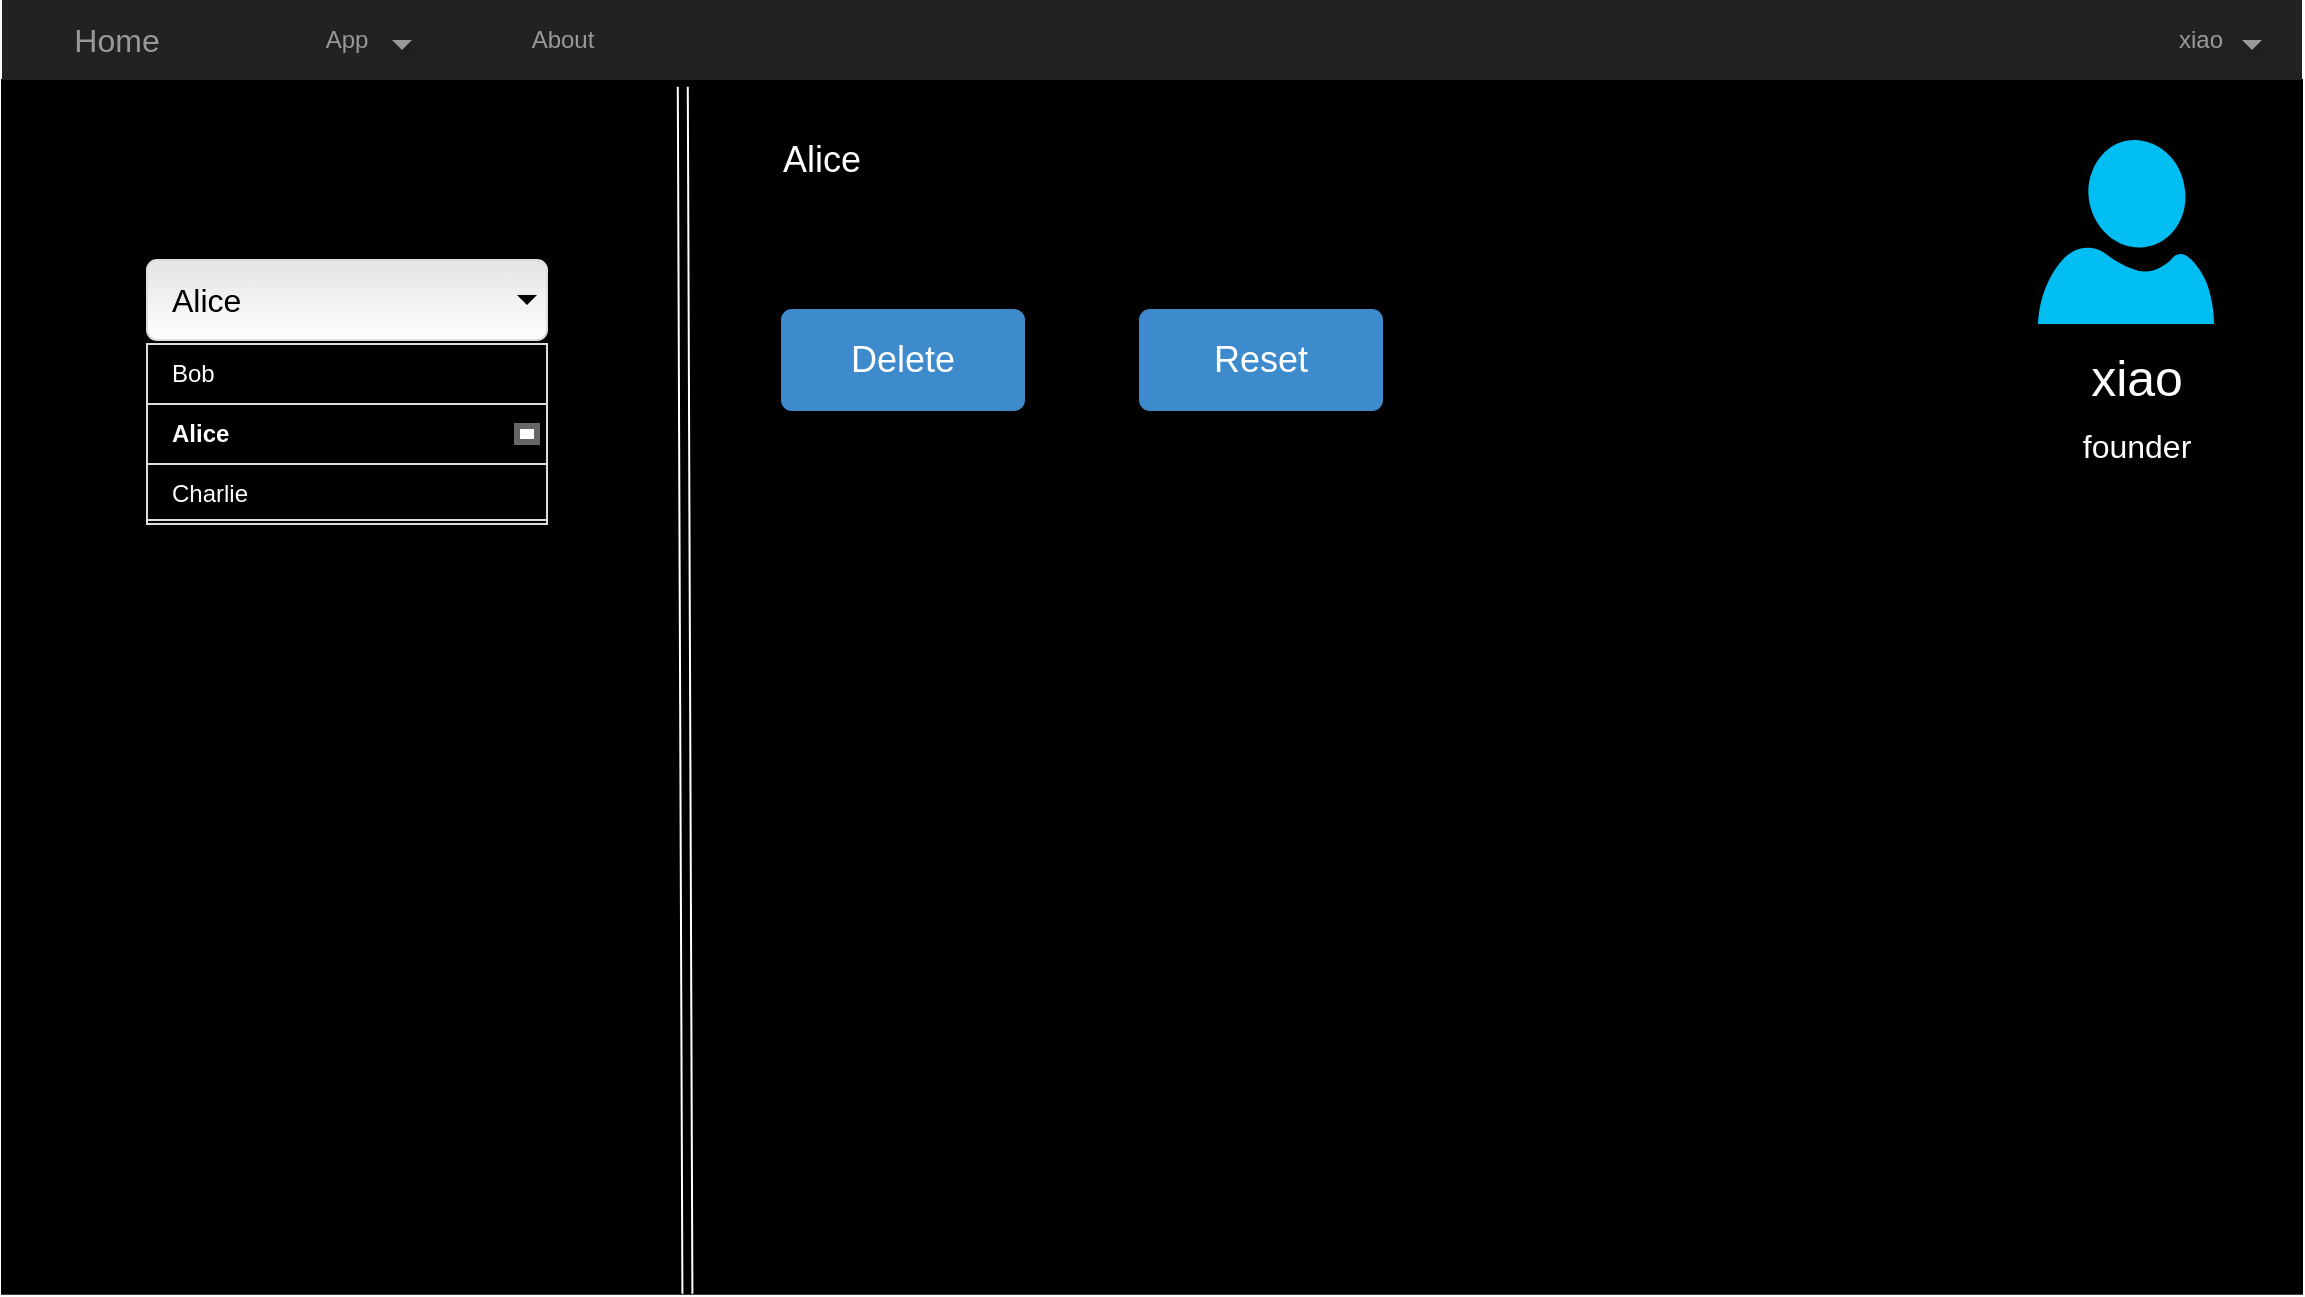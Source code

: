 <mxfile pages="1" version="11.2.4" type="device"><diagram name="Page-1" id="c9db0220-8083-56f3-ca83-edcdcd058819"><mxGraphModel dx="1038" dy="552" grid="1" gridSize="10" guides="1" tooltips="1" connect="1" arrows="1" fold="1" page="1" pageScale="1.5" pageWidth="826" pageHeight="1169" background="#ffffff" math="0" shadow="0"><root><mxCell id="0" style=";html=1;"/><mxCell id="1" style=";html=1;" parent="0"/><mxCell id="wnzABlHWpBjRqbGVxJQV-11" value="" style="rounded=0;whiteSpace=wrap;html=1;fillColor=#000000;" parent="1" vertex="1"><mxGeometry x="40" y="110" width="1150" height="606.875" as="geometry"/></mxCell><mxCell id="3d76a8aef4d5c911-1" value="" style="html=1;shadow=0;dashed=0;shape=mxgraph.bootstrap.rect;fillColor=#222222;strokeColor=none;whiteSpace=wrap;rounded=0;fontSize=12;fontColor=#000000;align=center;" parent="1" vertex="1"><mxGeometry x="40" y="70" width="1150" height="40" as="geometry"/></mxCell><mxCell id="3d76a8aef4d5c911-2" value="&lt;font style=&quot;font-size: 16px&quot;&gt;Home&lt;/font&gt;" style="html=1;shadow=0;dashed=0;fillColor=none;strokeColor=none;shape=mxgraph.bootstrap.rect;fontColor=#999999;fontSize=14;whiteSpace=wrap;" parent="3d76a8aef4d5c911-1" vertex="1"><mxGeometry width="115" height="40" as="geometry"/></mxCell><mxCell id="3d76a8aef4d5c911-7" value="App" style="html=1;shadow=0;dashed=0;fillColor=none;strokeColor=none;shape=mxgraph.bootstrap.rect;fontColor=#999999;whiteSpace=wrap;" parent="3d76a8aef4d5c911-1" vertex="1"><mxGeometry x="115" width="115" height="40" as="geometry"/></mxCell><mxCell id="3d76a8aef4d5c911-10" value="xiao" style="html=1;shadow=0;dashed=0;fillColor=none;strokeColor=none;shape=mxgraph.bootstrap.rect;fontColor=#999999;whiteSpace=wrap;" parent="3d76a8aef4d5c911-1" vertex="1"><mxGeometry x="1049.375" width="100.625" height="40" as="geometry"/></mxCell><mxCell id="wnzABlHWpBjRqbGVxJQV-8" value="About" style="html=1;shadow=0;dashed=0;fillColor=none;strokeColor=none;shape=mxgraph.bootstrap.rect;fontColor=#999999;whiteSpace=wrap;" parent="3d76a8aef4d5c911-1" vertex="1"><mxGeometry x="230" width="100.625" height="40" as="geometry"/></mxCell><mxCell id="wnzABlHWpBjRqbGVxJQV-9" value="" style="shape=triangle;strokeColor=none;fillColor=#999999;direction=south;rounded=0;shadow=1;fontSize=12;fontColor=#000000;align=center;html=1;" parent="3d76a8aef4d5c911-1" vertex="1"><mxGeometry x="195" y="20" width="10" height="5" as="geometry"/></mxCell><mxCell id="wnzABlHWpBjRqbGVxJQV-10" value="" style="shape=triangle;strokeColor=none;fillColor=#999999;direction=south;rounded=0;shadow=1;fontSize=12;fontColor=#000000;align=center;html=1;" parent="3d76a8aef4d5c911-1" vertex="1"><mxGeometry x="1120" y="20" width="10" height="5" as="geometry"/></mxCell><mxCell id="HgKeWhAOvGDtszrQV6TW-64" value="" style="verticalLabelPosition=bottom;html=1;verticalAlign=top;align=center;strokeColor=none;fillColor=#00BEF2;shape=mxgraph.azure.user;fontColor=#FFFFFF;" parent="1" vertex="1"><mxGeometry x="1058" y="140" width="88" height="92" as="geometry"/></mxCell><mxCell id="HgKeWhAOvGDtszrQV6TW-65" value="xiao" style="html=1;shadow=0;dashed=0;shape=mxgraph.bootstrap.rect;strokeColor=none;fillColor=none;fontSize=25;align=center;spacingLeft=10;fontColor=#FFFFFF;" parent="1" vertex="1"><mxGeometry x="1072" y="240" width="60" height="35" as="geometry"/></mxCell><mxCell id="HgKeWhAOvGDtszrQV6TW-66" value="founder" style="html=1;shadow=0;dashed=0;shape=mxgraph.bootstrap.rect;strokeColor=none;fillColor=none;fontSize=16;align=center;spacingLeft=10;fontColor=#FFFFFF;" parent="1" vertex="1"><mxGeometry x="1061" y="275" width="82" height="35" as="geometry"/></mxCell><mxCell id="rlfIPjKrM8Jnt5N3jzT_-1" value="Alice" style="html=1;shadow=0;dashed=0;shape=mxgraph.bootstrap.rrect;rSize=5;strokeColor=#dddddd;spacingRight=10;fontSize=16;gradientColor=#e4e4e4;gradientDirection=north;spacingLeft=10;align=left;whiteSpace=wrap;fillColor=#ffffff;" vertex="1" parent="1"><mxGeometry x="112.5" y="200" width="200" height="40" as="geometry"/></mxCell><mxCell id="rlfIPjKrM8Jnt5N3jzT_-2" value="" style="shape=triangle;direction=south;fillColor=#000000;strokeColor=none;perimeter=none;" vertex="1" parent="rlfIPjKrM8Jnt5N3jzT_-1"><mxGeometry x="1" y="0.5" width="10" height="5" relative="1" as="geometry"><mxPoint x="-15" y="-2.5" as="offset"/></mxGeometry></mxCell><mxCell id="rlfIPjKrM8Jnt5N3jzT_-3" value="" style="html=1;shadow=0;dashed=0;shape=mxgraph.bootstrap.rect;fillColor=#000000;strokeColor=#dddddd;spacingLeft=10;shadow=1;align=left;verticalAlign=top;spacingTop=3;perimeter=none;" vertex="1" parent="1"><mxGeometry x="112.5" y="242" width="200" height="88" as="geometry"/></mxCell><mxCell id="rlfIPjKrM8Jnt5N3jzT_-4" value="Bob" style="html=1;shadow=0;dashed=0;shape=mxgraph.bootstrap.rect;strokeColor=#dddddd;spacingLeft=10;align=left;fillColor=none;perimeter=none;whiteSpace=wrap;resizeWidth=1;fontColor=#FFFFFF;" vertex="1" parent="rlfIPjKrM8Jnt5N3jzT_-3"><mxGeometry width="200" height="30" relative="1" as="geometry"/></mxCell><mxCell id="rlfIPjKrM8Jnt5N3jzT_-5" value="Alice" style="html=1;shadow=0;dashed=0;shape=mxgraph.bootstrap.rect;strokeColor=#dddddd;spacingLeft=10;align=left;fontStyle=1;fillColor=none;perimeter=none;whiteSpace=wrap;resizeWidth=1;fontColor=#FFFFFF;" vertex="1" parent="rlfIPjKrM8Jnt5N3jzT_-3"><mxGeometry width="200" height="30" relative="1" as="geometry"><mxPoint y="30" as="offset"/></mxGeometry></mxCell><mxCell id="rlfIPjKrM8Jnt5N3jzT_-6" value="" style="html=1;shadow=0;dashed=0;shape=mxgraph.bootstrap.check;strokeWidth=3;strokeColor=#666666;" vertex="1" parent="rlfIPjKrM8Jnt5N3jzT_-5"><mxGeometry x="1" y="0.5" width="10" height="8" relative="1" as="geometry"><mxPoint x="-15" y="-4" as="offset"/></mxGeometry></mxCell><mxCell id="rlfIPjKrM8Jnt5N3jzT_-7" value="Charlie" style="html=1;shadow=0;dashed=0;shape=mxgraph.bootstrap.rect;strokeColor=#dddddd;spacingLeft=10;align=left;fillColor=none;perimeter=none;whiteSpace=wrap;resizeWidth=1;fontColor=#FFFFFF;" vertex="1" parent="rlfIPjKrM8Jnt5N3jzT_-3"><mxGeometry width="200" height="30" relative="1" as="geometry"><mxPoint y="60" as="offset"/></mxGeometry></mxCell><mxCell id="rlfIPjKrM8Jnt5N3jzT_-12" value="" style="shape=link;html=1;fontColor=#FFFFFF;strokeColor=#FFFFFF;exitX=0.298;exitY=1;exitDx=0;exitDy=0;exitPerimeter=0;width=-5;entryX=0.296;entryY=1.085;entryDx=0;entryDy=0;entryPerimeter=0;" edge="1" parent="1" source="wnzABlHWpBjRqbGVxJQV-11" target="3d76a8aef4d5c911-1"><mxGeometry width="50" height="50" relative="1" as="geometry"><mxPoint x="600" y="380" as="sourcePoint"/><mxPoint x="387" y="111" as="targetPoint"/></mxGeometry></mxCell><mxCell id="rlfIPjKrM8Jnt5N3jzT_-14" value="&lt;font style=&quot;font-size: 18px&quot;&gt;Alice&lt;/font&gt;" style="text;html=1;strokeColor=none;fillColor=none;align=center;verticalAlign=middle;whiteSpace=wrap;rounded=0;fontColor=#FFFFFF;" vertex="1" parent="1"><mxGeometry x="430" y="140" width="40" height="20" as="geometry"/></mxCell><mxCell id="rlfIPjKrM8Jnt5N3jzT_-15" value="&lt;span style=&quot;font-size: 18px&quot;&gt;Delete&lt;/span&gt;" style="html=1;shadow=0;dashed=0;shape=mxgraph.bootstrap.rrect;rSize=5;fillColor=#3D8BCD;align=center;strokeColor=#3D8BCD;fontColor=#ffffff;fontSize=16;whiteSpace=wrap;" vertex="1" parent="1"><mxGeometry x="430" y="225" width="121" height="50" as="geometry"/></mxCell><mxCell id="rlfIPjKrM8Jnt5N3jzT_-16" value="&lt;span style=&quot;font-size: 18px&quot;&gt;Reset&lt;/span&gt;" style="html=1;shadow=0;dashed=0;shape=mxgraph.bootstrap.rrect;rSize=5;fillColor=#3D8BCD;align=center;strokeColor=#3D8BCD;fontColor=#ffffff;fontSize=16;whiteSpace=wrap;" vertex="1" parent="1"><mxGeometry x="609" y="225" width="121" height="50" as="geometry"/></mxCell></root></mxGraphModel></diagram></mxfile>